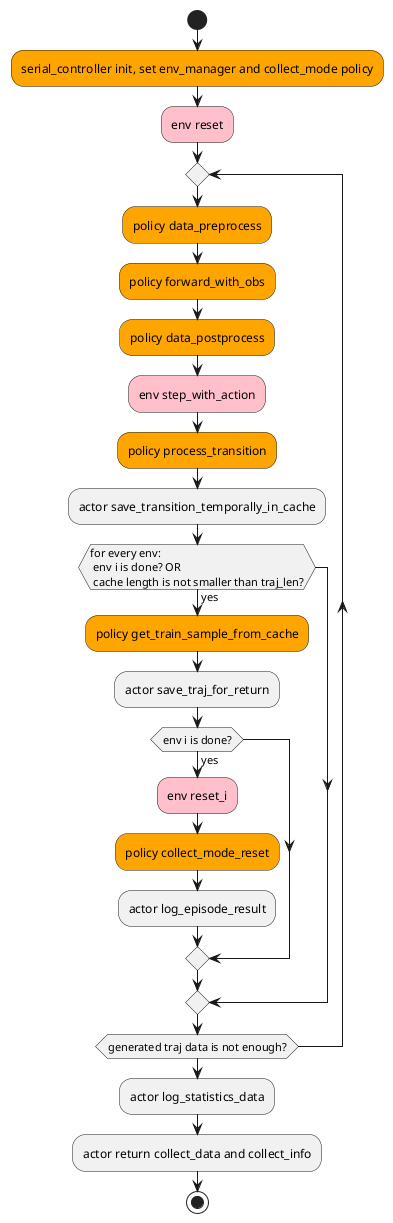 @startuml serial_actor
start
#orange:serial_controller init, set env_manager and collect_mode policy;
#pink:env reset;
repeat
  #orange:policy data_preprocess;
  #orange:policy forward_with_obs;
  #orange:policy data_postprocess;
  #pink:env step_with_action;
  #orange:policy process_transition;
  :actor save_transition_temporally_in_cache;
  if (for every env: \n env i is done? OR \n cache length is not smaller than traj_len?) then (yes)
    #orange:policy get_train_sample_from_cache;
    :actor save_traj_for_return;
    if (env i is done?) then (yes)
      #pink:env reset_i;
      #orange:policy collect_mode_reset;
      :actor log_episode_result;
    endif
  endif
repeat while (generated traj data is not enough?)
:actor log_statistics_data;
:actor return collect_data and collect_info;
stop
@enduml

